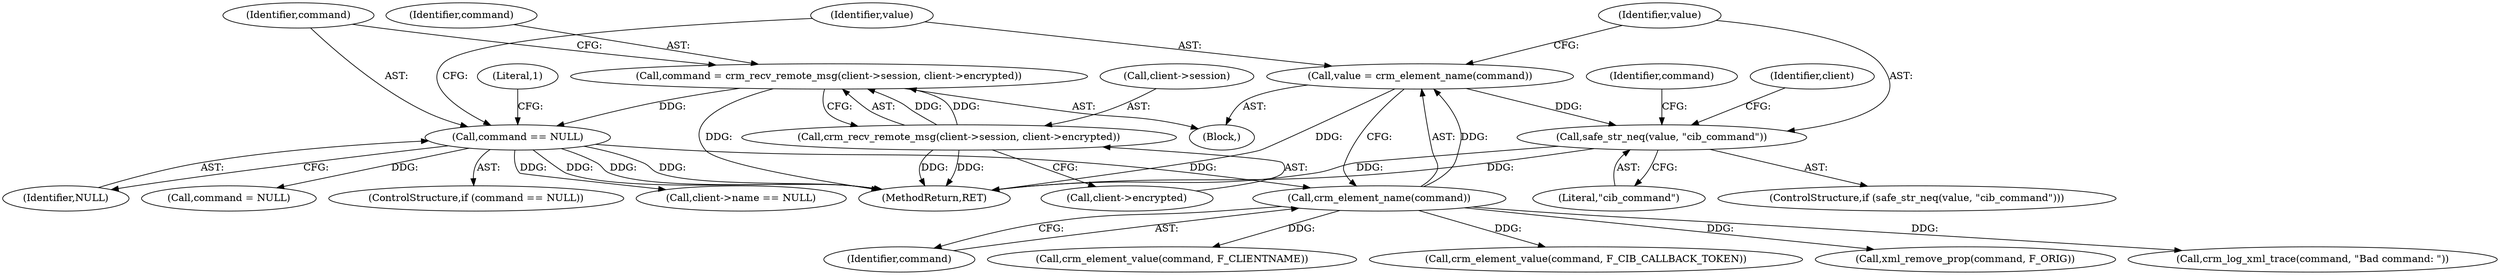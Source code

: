digraph "0_pacemaker_564f7cc2a51dcd2f28ab12a13394f31be5aa3c93_3@pointer" {
"1000142" [label="(Call,value = crm_element_name(command))"];
"1000144" [label="(Call,crm_element_name(command))"];
"1000135" [label="(Call,command == NULL)"];
"1000125" [label="(Call,command = crm_recv_remote_msg(client->session, client->encrypted))"];
"1000127" [label="(Call,crm_recv_remote_msg(client->session, client->encrypted))"];
"1000147" [label="(Call,safe_str_neq(value, \"cib_command\"))"];
"1000146" [label="(ControlStructure,if (safe_str_neq(value, \"cib_command\")))"];
"1000145" [label="(Identifier,command)"];
"1000300" [label="(Call,command = NULL)"];
"1000131" [label="(Call,client->encrypted)"];
"1000142" [label="(Call,value = crm_element_name(command))"];
"1000137" [label="(Identifier,NULL)"];
"1000164" [label="(Call,crm_element_value(command, F_CLIENTNAME))"];
"1000197" [label="(Call,crm_element_value(command, F_CIB_CALLBACK_TOKEN))"];
"1000305" [label="(MethodReturn,RET)"];
"1000144" [label="(Call,crm_element_name(command))"];
"1000136" [label="(Identifier,command)"];
"1000143" [label="(Identifier,value)"];
"1000147" [label="(Call,safe_str_neq(value, \"cib_command\"))"];
"1000152" [label="(Identifier,command)"];
"1000126" [label="(Identifier,command)"];
"1000134" [label="(ControlStructure,if (command == NULL))"];
"1000127" [label="(Call,crm_recv_remote_msg(client->session, client->encrypted))"];
"1000148" [label="(Identifier,value)"];
"1000125" [label="(Call,command = crm_recv_remote_msg(client->session, client->encrypted))"];
"1000135" [label="(Call,command == NULL)"];
"1000229" [label="(Call,xml_remove_prop(command, F_ORIG))"];
"1000128" [label="(Call,client->session)"];
"1000158" [label="(Identifier,client)"];
"1000156" [label="(Call,client->name == NULL)"];
"1000149" [label="(Literal,\"cib_command\")"];
"1000151" [label="(Call,crm_log_xml_trace(command, \"Bad command: \"))"];
"1000141" [label="(Literal,1)"];
"1000104" [label="(Block,)"];
"1000142" -> "1000104"  [label="AST: "];
"1000142" -> "1000144"  [label="CFG: "];
"1000143" -> "1000142"  [label="AST: "];
"1000144" -> "1000142"  [label="AST: "];
"1000148" -> "1000142"  [label="CFG: "];
"1000142" -> "1000305"  [label="DDG: "];
"1000144" -> "1000142"  [label="DDG: "];
"1000142" -> "1000147"  [label="DDG: "];
"1000144" -> "1000145"  [label="CFG: "];
"1000145" -> "1000144"  [label="AST: "];
"1000135" -> "1000144"  [label="DDG: "];
"1000144" -> "1000151"  [label="DDG: "];
"1000144" -> "1000164"  [label="DDG: "];
"1000144" -> "1000197"  [label="DDG: "];
"1000144" -> "1000229"  [label="DDG: "];
"1000135" -> "1000134"  [label="AST: "];
"1000135" -> "1000137"  [label="CFG: "];
"1000136" -> "1000135"  [label="AST: "];
"1000137" -> "1000135"  [label="AST: "];
"1000141" -> "1000135"  [label="CFG: "];
"1000143" -> "1000135"  [label="CFG: "];
"1000135" -> "1000305"  [label="DDG: "];
"1000135" -> "1000305"  [label="DDG: "];
"1000135" -> "1000305"  [label="DDG: "];
"1000125" -> "1000135"  [label="DDG: "];
"1000135" -> "1000156"  [label="DDG: "];
"1000135" -> "1000300"  [label="DDG: "];
"1000125" -> "1000104"  [label="AST: "];
"1000125" -> "1000127"  [label="CFG: "];
"1000126" -> "1000125"  [label="AST: "];
"1000127" -> "1000125"  [label="AST: "];
"1000136" -> "1000125"  [label="CFG: "];
"1000125" -> "1000305"  [label="DDG: "];
"1000127" -> "1000125"  [label="DDG: "];
"1000127" -> "1000125"  [label="DDG: "];
"1000127" -> "1000131"  [label="CFG: "];
"1000128" -> "1000127"  [label="AST: "];
"1000131" -> "1000127"  [label="AST: "];
"1000127" -> "1000305"  [label="DDG: "];
"1000127" -> "1000305"  [label="DDG: "];
"1000147" -> "1000146"  [label="AST: "];
"1000147" -> "1000149"  [label="CFG: "];
"1000148" -> "1000147"  [label="AST: "];
"1000149" -> "1000147"  [label="AST: "];
"1000152" -> "1000147"  [label="CFG: "];
"1000158" -> "1000147"  [label="CFG: "];
"1000147" -> "1000305"  [label="DDG: "];
"1000147" -> "1000305"  [label="DDG: "];
}
